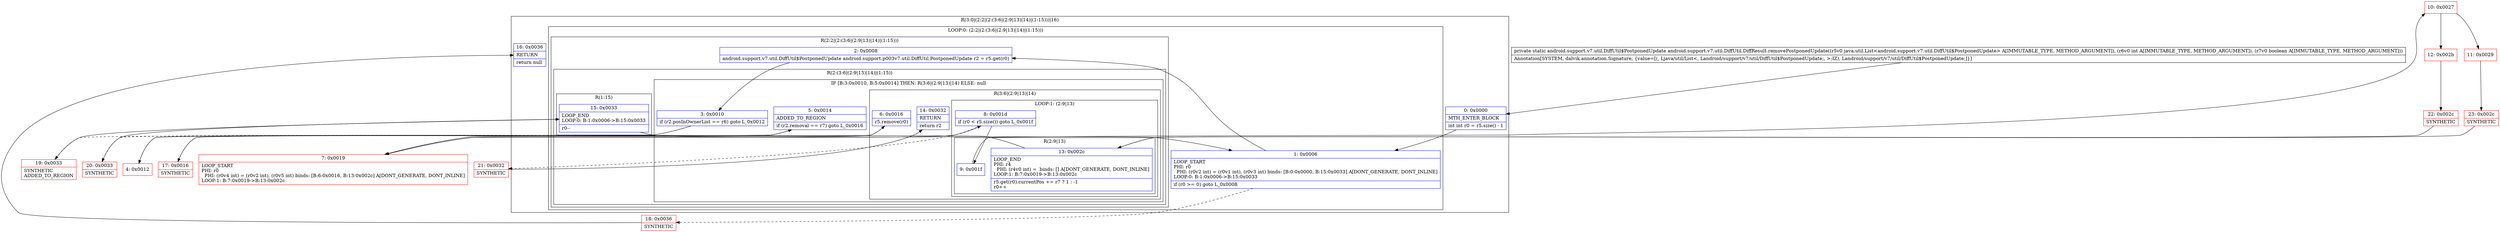 digraph "CFG forandroid.support.v7.util.DiffUtil.DiffResult.removePostponedUpdate(Ljava\/util\/List;IZ)Landroid\/support\/v7\/util\/DiffUtil$PostponedUpdate;" {
subgraph cluster_Region_1762340243 {
label = "R(3:0|(2:2|(2:(3:6|(2:9|13)|14)|(1:15)))|16)";
node [shape=record,color=blue];
Node_0 [shape=record,label="{0\:\ 0x0000|MTH_ENTER_BLOCK\l|int int r0 = r5.size() \- 1\l}"];
subgraph cluster_LoopRegion_1326995964 {
label = "LOOP:0: (2:2|(2:(3:6|(2:9|13)|14)|(1:15)))";
node [shape=record,color=blue];
Node_1 [shape=record,label="{1\:\ 0x0006|LOOP_START\lPHI: r0 \l  PHI: (r0v2 int) = (r0v1 int), (r0v3 int) binds: [B:0:0x0000, B:15:0x0033] A[DONT_GENERATE, DONT_INLINE]\lLOOP:0: B:1:0x0006\-\>B:15:0x0033\l|if (r0 \>= 0) goto L_0x0008\l}"];
subgraph cluster_Region_2135917113 {
label = "R(2:2|(2:(3:6|(2:9|13)|14)|(1:15)))";
node [shape=record,color=blue];
Node_2 [shape=record,label="{2\:\ 0x0008|android.support.v7.util.DiffUtil$PostponedUpdate android.support.p003v7.util.DiffUtil.PostponedUpdate r2 = r5.get(r0)\l}"];
subgraph cluster_Region_1503854230 {
label = "R(2:(3:6|(2:9|13)|14)|(1:15))";
node [shape=record,color=blue];
subgraph cluster_IfRegion_680075259 {
label = "IF [B:3:0x0010, B:5:0x0014] THEN: R(3:6|(2:9|13)|14) ELSE: null";
node [shape=record,color=blue];
Node_3 [shape=record,label="{3\:\ 0x0010|if (r2.posInOwnerList == r6) goto L_0x0012\l}"];
Node_5 [shape=record,label="{5\:\ 0x0014|ADDED_TO_REGION\l|if (r2.removal == r7) goto L_0x0016\l}"];
subgraph cluster_Region_1008326321 {
label = "R(3:6|(2:9|13)|14)";
node [shape=record,color=blue];
Node_6 [shape=record,label="{6\:\ 0x0016|r5.remove(r0)\l}"];
subgraph cluster_LoopRegion_634615044 {
label = "LOOP:1: (2:9|13)";
node [shape=record,color=blue];
Node_8 [shape=record,label="{8\:\ 0x001d|if (r0 \< r5.size()) goto L_0x001f\l}"];
subgraph cluster_Region_1915580369 {
label = "R(2:9|13)";
node [shape=record,color=blue];
Node_9 [shape=record,label="{9\:\ 0x001f}"];
Node_13 [shape=record,label="{13\:\ 0x002c|LOOP_END\lPHI: r4 \l  PHI: (r4v0 int) =  binds: [] A[DONT_GENERATE, DONT_INLINE]\lLOOP:1: B:7:0x0019\-\>B:13:0x002c\l|r5.get(r0).currentPos += r7 ? 1 : \-1\lr0++\l}"];
}
}
Node_14 [shape=record,label="{14\:\ 0x0032|RETURN\l|return r2\l}"];
}
}
subgraph cluster_Region_1176549039 {
label = "R(1:15)";
node [shape=record,color=blue];
Node_15 [shape=record,label="{15\:\ 0x0033|LOOP_END\lLOOP:0: B:1:0x0006\-\>B:15:0x0033\l|r0\-\-\l}"];
}
}
}
}
Node_16 [shape=record,label="{16\:\ 0x0036|RETURN\l|return null\l}"];
}
Node_4 [shape=record,color=red,label="{4\:\ 0x0012}"];
Node_7 [shape=record,color=red,label="{7\:\ 0x0019|LOOP_START\lPHI: r0 \l  PHI: (r0v4 int) = (r0v2 int), (r0v5 int) binds: [B:6:0x0016, B:13:0x002c] A[DONT_GENERATE, DONT_INLINE]\lLOOP:1: B:7:0x0019\-\>B:13:0x002c\l}"];
Node_10 [shape=record,color=red,label="{10\:\ 0x0027}"];
Node_11 [shape=record,color=red,label="{11\:\ 0x0029}"];
Node_12 [shape=record,color=red,label="{12\:\ 0x002b}"];
Node_17 [shape=record,color=red,label="{17\:\ 0x0016|SYNTHETIC\l}"];
Node_18 [shape=record,color=red,label="{18\:\ 0x0036|SYNTHETIC\l}"];
Node_19 [shape=record,color=red,label="{19\:\ 0x0033|SYNTHETIC\lADDED_TO_REGION\l}"];
Node_20 [shape=record,color=red,label="{20\:\ 0x0033|SYNTHETIC\l}"];
Node_21 [shape=record,color=red,label="{21\:\ 0x0032|SYNTHETIC\l}"];
Node_22 [shape=record,color=red,label="{22\:\ 0x002c|SYNTHETIC\l}"];
Node_23 [shape=record,color=red,label="{23\:\ 0x002c|SYNTHETIC\l}"];
MethodNode[shape=record,label="{private static android.support.v7.util.DiffUtil$PostponedUpdate android.support.v7.util.DiffUtil.DiffResult.removePostponedUpdate((r5v0 java.util.List\<android.support.v7.util.DiffUtil$PostponedUpdate\> A[IMMUTABLE_TYPE, METHOD_ARGUMENT]), (r6v0 int A[IMMUTABLE_TYPE, METHOD_ARGUMENT]), (r7v0 boolean A[IMMUTABLE_TYPE, METHOD_ARGUMENT]))  | Annotation[SYSTEM, dalvik.annotation.Signature, \{value=[(, Ljava\/util\/List\<, Landroid\/support\/v7\/util\/DiffUtil$PostponedUpdate;, \>;IZ), Landroid\/support\/v7\/util\/DiffUtil$PostponedUpdate;]\}]\l}"];
MethodNode -> Node_0;
Node_0 -> Node_1;
Node_1 -> Node_2;
Node_1 -> Node_18[style=dashed];
Node_2 -> Node_3;
Node_3 -> Node_4;
Node_3 -> Node_19[style=dashed];
Node_5 -> Node_17;
Node_5 -> Node_20[style=dashed];
Node_6 -> Node_7;
Node_8 -> Node_9;
Node_8 -> Node_21[style=dashed];
Node_9 -> Node_10;
Node_13 -> Node_7;
Node_15 -> Node_1;
Node_4 -> Node_5;
Node_7 -> Node_8;
Node_10 -> Node_11;
Node_10 -> Node_12;
Node_11 -> Node_23;
Node_12 -> Node_22;
Node_17 -> Node_6;
Node_18 -> Node_16;
Node_19 -> Node_15;
Node_20 -> Node_15;
Node_21 -> Node_14;
Node_22 -> Node_13;
Node_23 -> Node_13;
}

